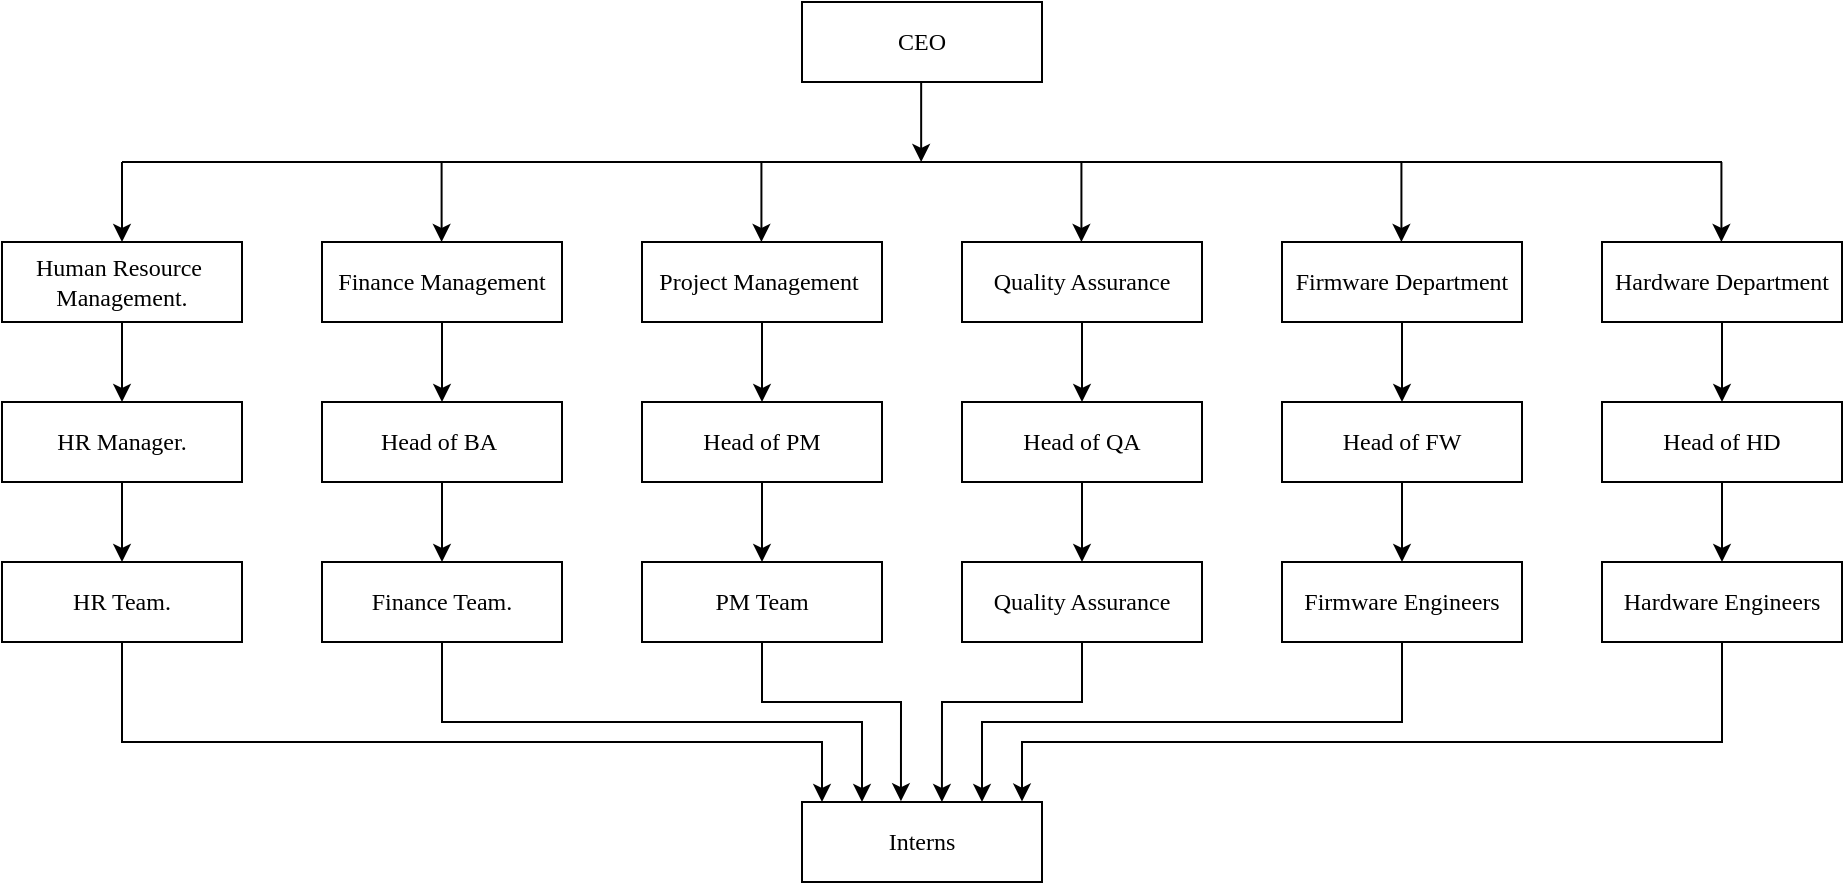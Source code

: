 <mxfile version="26.0.13">
  <diagram name="Page-1" id="_LMom72wvoVoLXSkA_UL">
    <mxGraphModel dx="1210" dy="850" grid="1" gridSize="10" guides="1" tooltips="1" connect="1" arrows="1" fold="1" page="1" pageScale="1" pageWidth="850" pageHeight="1100" math="0" shadow="0">
      <root>
        <mxCell id="0" />
        <mxCell id="1" parent="0" />
        <mxCell id="AdFQi3-e6Z1yh6_-mYFR-1" value="&lt;font face=&quot;Times New Roman&quot;&gt;CEO&lt;/font&gt;" style="rounded=0;whiteSpace=wrap;html=1;strokeWidth=1;" vertex="1" parent="1">
          <mxGeometry x="440" y="40" width="120" height="40" as="geometry" />
        </mxCell>
        <mxCell id="AdFQi3-e6Z1yh6_-mYFR-24" value="" style="edgeStyle=orthogonalEdgeStyle;rounded=0;orthogonalLoop=1;jettySize=auto;html=1;strokeWidth=1;" edge="1" parent="1" source="AdFQi3-e6Z1yh6_-mYFR-2" target="AdFQi3-e6Z1yh6_-mYFR-23">
          <mxGeometry relative="1" as="geometry" />
        </mxCell>
        <mxCell id="AdFQi3-e6Z1yh6_-mYFR-2" value="&lt;font face=&quot;Times New Roman&quot;&gt;Human Resource&amp;nbsp;&lt;br&gt;Management.&lt;/font&gt;" style="rounded=0;whiteSpace=wrap;html=1;strokeWidth=1;" vertex="1" parent="1">
          <mxGeometry x="40" y="160" width="120" height="40" as="geometry" />
        </mxCell>
        <mxCell id="AdFQi3-e6Z1yh6_-mYFR-30" value="" style="edgeStyle=orthogonalEdgeStyle;rounded=0;orthogonalLoop=1;jettySize=auto;html=1;strokeWidth=1;" edge="1" parent="1" source="AdFQi3-e6Z1yh6_-mYFR-3" target="AdFQi3-e6Z1yh6_-mYFR-29">
          <mxGeometry relative="1" as="geometry" />
        </mxCell>
        <mxCell id="AdFQi3-e6Z1yh6_-mYFR-3" value="&lt;span style=&quot;font-family: &amp;quot;Times New Roman&amp;quot;;&quot;&gt;Finance Management&lt;/span&gt;" style="rounded=0;whiteSpace=wrap;html=1;strokeWidth=1;" vertex="1" parent="1">
          <mxGeometry x="200" y="160" width="120" height="40" as="geometry" />
        </mxCell>
        <mxCell id="AdFQi3-e6Z1yh6_-mYFR-34" value="" style="edgeStyle=orthogonalEdgeStyle;rounded=0;orthogonalLoop=1;jettySize=auto;html=1;strokeWidth=1;" edge="1" parent="1" source="AdFQi3-e6Z1yh6_-mYFR-4" target="AdFQi3-e6Z1yh6_-mYFR-33">
          <mxGeometry relative="1" as="geometry" />
        </mxCell>
        <mxCell id="AdFQi3-e6Z1yh6_-mYFR-4" value="&lt;span style=&quot;font-family: &amp;quot;Times New Roman&amp;quot;;&quot;&gt;Project Management&amp;nbsp;&lt;/span&gt;" style="rounded=0;whiteSpace=wrap;html=1;strokeWidth=1;" vertex="1" parent="1">
          <mxGeometry x="360" y="160" width="120" height="40" as="geometry" />
        </mxCell>
        <mxCell id="AdFQi3-e6Z1yh6_-mYFR-38" value="" style="edgeStyle=orthogonalEdgeStyle;rounded=0;orthogonalLoop=1;jettySize=auto;html=1;strokeWidth=1;" edge="1" parent="1" source="AdFQi3-e6Z1yh6_-mYFR-5" target="AdFQi3-e6Z1yh6_-mYFR-37">
          <mxGeometry relative="1" as="geometry" />
        </mxCell>
        <mxCell id="AdFQi3-e6Z1yh6_-mYFR-5" value="&lt;span style=&quot;font-family: &amp;quot;Times New Roman&amp;quot;;&quot;&gt;Quality Assurance&lt;/span&gt;" style="rounded=0;whiteSpace=wrap;html=1;strokeWidth=1;" vertex="1" parent="1">
          <mxGeometry x="520" y="160" width="120" height="40" as="geometry" />
        </mxCell>
        <mxCell id="AdFQi3-e6Z1yh6_-mYFR-9" value="" style="endArrow=none;html=1;rounded=0;strokeWidth=1;" edge="1" parent="1">
          <mxGeometry width="50" height="50" relative="1" as="geometry">
            <mxPoint x="100" y="120" as="sourcePoint" />
            <mxPoint x="900" y="120" as="targetPoint" />
            <Array as="points">
              <mxPoint x="340" y="120" />
            </Array>
          </mxGeometry>
        </mxCell>
        <mxCell id="AdFQi3-e6Z1yh6_-mYFR-11" value="" style="endArrow=classic;html=1;rounded=0;strokeWidth=1;" edge="1" parent="1" target="AdFQi3-e6Z1yh6_-mYFR-2">
          <mxGeometry width="50" height="50" relative="1" as="geometry">
            <mxPoint x="100" y="120" as="sourcePoint" />
            <mxPoint x="370" y="330" as="targetPoint" />
          </mxGeometry>
        </mxCell>
        <mxCell id="AdFQi3-e6Z1yh6_-mYFR-12" value="" style="endArrow=classic;html=1;rounded=0;strokeWidth=1;" edge="1" parent="1">
          <mxGeometry width="50" height="50" relative="1" as="geometry">
            <mxPoint x="259.8" y="120" as="sourcePoint" />
            <mxPoint x="259.8" y="160" as="targetPoint" />
          </mxGeometry>
        </mxCell>
        <mxCell id="AdFQi3-e6Z1yh6_-mYFR-15" value="" style="endArrow=classic;html=1;rounded=0;strokeWidth=1;" edge="1" parent="1">
          <mxGeometry width="50" height="50" relative="1" as="geometry">
            <mxPoint x="419.71" y="120" as="sourcePoint" />
            <mxPoint x="419.71" y="160" as="targetPoint" />
          </mxGeometry>
        </mxCell>
        <mxCell id="AdFQi3-e6Z1yh6_-mYFR-17" value="" style="endArrow=classic;html=1;rounded=0;strokeWidth=1;" edge="1" parent="1">
          <mxGeometry width="50" height="50" relative="1" as="geometry">
            <mxPoint x="579.71" y="120" as="sourcePoint" />
            <mxPoint x="579.71" y="160" as="targetPoint" />
          </mxGeometry>
        </mxCell>
        <mxCell id="AdFQi3-e6Z1yh6_-mYFR-18" value="" style="endArrow=classic;html=1;rounded=0;strokeWidth=1;" edge="1" parent="1">
          <mxGeometry width="50" height="50" relative="1" as="geometry">
            <mxPoint x="499.58" y="80" as="sourcePoint" />
            <mxPoint x="499.58" y="120" as="targetPoint" />
          </mxGeometry>
        </mxCell>
        <mxCell id="AdFQi3-e6Z1yh6_-mYFR-28" value="" style="edgeStyle=orthogonalEdgeStyle;rounded=0;orthogonalLoop=1;jettySize=auto;html=1;strokeWidth=1;" edge="1" parent="1" source="AdFQi3-e6Z1yh6_-mYFR-23" target="AdFQi3-e6Z1yh6_-mYFR-27">
          <mxGeometry relative="1" as="geometry" />
        </mxCell>
        <mxCell id="AdFQi3-e6Z1yh6_-mYFR-23" value="&lt;font face=&quot;Times New Roman&quot;&gt;HR Manager.&lt;/font&gt;" style="rounded=0;whiteSpace=wrap;html=1;strokeWidth=1;" vertex="1" parent="1">
          <mxGeometry x="40" y="240" width="120" height="40" as="geometry" />
        </mxCell>
        <mxCell id="AdFQi3-e6Z1yh6_-mYFR-27" value="&lt;font face=&quot;Times New Roman&quot;&gt;HR Team.&lt;/font&gt;" style="rounded=0;whiteSpace=wrap;html=1;strokeWidth=1;" vertex="1" parent="1">
          <mxGeometry x="40" y="320" width="120" height="40" as="geometry" />
        </mxCell>
        <mxCell id="AdFQi3-e6Z1yh6_-mYFR-32" value="" style="edgeStyle=orthogonalEdgeStyle;rounded=0;orthogonalLoop=1;jettySize=auto;html=1;strokeWidth=1;" edge="1" parent="1" source="AdFQi3-e6Z1yh6_-mYFR-29" target="AdFQi3-e6Z1yh6_-mYFR-31">
          <mxGeometry relative="1" as="geometry" />
        </mxCell>
        <mxCell id="AdFQi3-e6Z1yh6_-mYFR-29" value="&lt;span style=&quot;font-family: &amp;quot;Times New Roman&amp;quot;;&quot;&gt;Head of BA&amp;nbsp;&lt;/span&gt;" style="rounded=0;whiteSpace=wrap;html=1;strokeWidth=1;" vertex="1" parent="1">
          <mxGeometry x="200" y="240" width="120" height="40" as="geometry" />
        </mxCell>
        <mxCell id="AdFQi3-e6Z1yh6_-mYFR-31" value="&lt;font face=&quot;Times New Roman&quot;&gt;Finance Team.&lt;/font&gt;" style="rounded=0;whiteSpace=wrap;html=1;strokeWidth=1;" vertex="1" parent="1">
          <mxGeometry x="200" y="320" width="120" height="40" as="geometry" />
        </mxCell>
        <mxCell id="AdFQi3-e6Z1yh6_-mYFR-36" value="" style="edgeStyle=orthogonalEdgeStyle;rounded=0;orthogonalLoop=1;jettySize=auto;html=1;strokeWidth=1;" edge="1" parent="1" source="AdFQi3-e6Z1yh6_-mYFR-33" target="AdFQi3-e6Z1yh6_-mYFR-35">
          <mxGeometry relative="1" as="geometry" />
        </mxCell>
        <mxCell id="AdFQi3-e6Z1yh6_-mYFR-33" value="&lt;font face=&quot;Times New Roman&quot;&gt;Head of PM&lt;/font&gt;" style="rounded=0;whiteSpace=wrap;html=1;strokeWidth=1;" vertex="1" parent="1">
          <mxGeometry x="360" y="240" width="120" height="40" as="geometry" />
        </mxCell>
        <mxCell id="AdFQi3-e6Z1yh6_-mYFR-77" style="edgeStyle=orthogonalEdgeStyle;rounded=0;orthogonalLoop=1;jettySize=auto;html=1;entryX=0.329;entryY=-0.01;entryDx=0;entryDy=0;entryPerimeter=0;exitX=0.5;exitY=1;exitDx=0;exitDy=0;" edge="1" parent="1" source="AdFQi3-e6Z1yh6_-mYFR-35">
          <mxGeometry relative="1" as="geometry">
            <mxPoint x="489.47" y="439.6" as="targetPoint" />
            <mxPoint x="430.002" y="360" as="sourcePoint" />
            <Array as="points">
              <mxPoint x="420" y="390" />
              <mxPoint x="490" y="390" />
            </Array>
          </mxGeometry>
        </mxCell>
        <mxCell id="AdFQi3-e6Z1yh6_-mYFR-35" value="&lt;span style=&quot;font-family: &amp;quot;Times New Roman&amp;quot;;&quot;&gt;PM Team&lt;/span&gt;" style="rounded=0;whiteSpace=wrap;html=1;strokeWidth=1;" vertex="1" parent="1">
          <mxGeometry x="360" y="320" width="120" height="40" as="geometry" />
        </mxCell>
        <mxCell id="AdFQi3-e6Z1yh6_-mYFR-40" value="" style="edgeStyle=orthogonalEdgeStyle;rounded=0;orthogonalLoop=1;jettySize=auto;html=1;strokeWidth=1;" edge="1" parent="1" source="AdFQi3-e6Z1yh6_-mYFR-37" target="AdFQi3-e6Z1yh6_-mYFR-39">
          <mxGeometry relative="1" as="geometry" />
        </mxCell>
        <mxCell id="AdFQi3-e6Z1yh6_-mYFR-37" value="&lt;font face=&quot;Times New Roman&quot;&gt;Head of QA&lt;/font&gt;" style="rounded=0;whiteSpace=wrap;html=1;strokeWidth=1;" vertex="1" parent="1">
          <mxGeometry x="520" y="240" width="120" height="40" as="geometry" />
        </mxCell>
        <mxCell id="AdFQi3-e6Z1yh6_-mYFR-39" value="&lt;span style=&quot;font-family: &amp;quot;Times New Roman&amp;quot;;&quot;&gt;Quality Assurance&lt;/span&gt;" style="rounded=0;whiteSpace=wrap;html=1;strokeWidth=1;" vertex="1" parent="1">
          <mxGeometry x="520" y="320" width="120" height="40" as="geometry" />
        </mxCell>
        <mxCell id="AdFQi3-e6Z1yh6_-mYFR-56" value="" style="edgeStyle=orthogonalEdgeStyle;rounded=0;orthogonalLoop=1;jettySize=auto;html=1;strokeWidth=1;" edge="1" source="AdFQi3-e6Z1yh6_-mYFR-57" target="AdFQi3-e6Z1yh6_-mYFR-60" parent="1">
          <mxGeometry relative="1" as="geometry" />
        </mxCell>
        <mxCell id="AdFQi3-e6Z1yh6_-mYFR-57" value="&lt;span style=&quot;font-family: &amp;quot;Times New Roman&amp;quot;;&quot;&gt;Firmware Department&lt;/span&gt;" style="rounded=0;whiteSpace=wrap;html=1;strokeWidth=1;" vertex="1" parent="1">
          <mxGeometry x="680" y="160" width="120" height="40" as="geometry" />
        </mxCell>
        <mxCell id="AdFQi3-e6Z1yh6_-mYFR-58" value="" style="endArrow=classic;html=1;rounded=0;strokeWidth=1;" edge="1" parent="1">
          <mxGeometry width="50" height="50" relative="1" as="geometry">
            <mxPoint x="739.71" y="120" as="sourcePoint" />
            <mxPoint x="739.71" y="160" as="targetPoint" />
          </mxGeometry>
        </mxCell>
        <mxCell id="AdFQi3-e6Z1yh6_-mYFR-59" value="" style="edgeStyle=orthogonalEdgeStyle;rounded=0;orthogonalLoop=1;jettySize=auto;html=1;strokeWidth=1;" edge="1" source="AdFQi3-e6Z1yh6_-mYFR-60" target="AdFQi3-e6Z1yh6_-mYFR-61" parent="1">
          <mxGeometry relative="1" as="geometry" />
        </mxCell>
        <mxCell id="AdFQi3-e6Z1yh6_-mYFR-60" value="&lt;font face=&quot;Times New Roman&quot;&gt;Head of FW&lt;/font&gt;" style="rounded=0;whiteSpace=wrap;html=1;strokeWidth=1;" vertex="1" parent="1">
          <mxGeometry x="680" y="240" width="120" height="40" as="geometry" />
        </mxCell>
        <mxCell id="AdFQi3-e6Z1yh6_-mYFR-79" style="edgeStyle=orthogonalEdgeStyle;rounded=0;orthogonalLoop=1;jettySize=auto;html=1;entryX=0.75;entryY=0;entryDx=0;entryDy=0;" edge="1" parent="1" source="AdFQi3-e6Z1yh6_-mYFR-61" target="AdFQi3-e6Z1yh6_-mYFR-74">
          <mxGeometry relative="1" as="geometry">
            <mxPoint x="730" y="440" as="targetPoint" />
            <Array as="points">
              <mxPoint x="740" y="400" />
              <mxPoint x="530" y="400" />
            </Array>
          </mxGeometry>
        </mxCell>
        <mxCell id="AdFQi3-e6Z1yh6_-mYFR-61" value="&lt;span style=&quot;font-family: &amp;quot;Times New Roman&amp;quot;;&quot;&gt;Firmware Engineers&lt;/span&gt;" style="rounded=0;whiteSpace=wrap;html=1;strokeWidth=1;" vertex="1" parent="1">
          <mxGeometry x="680" y="320" width="120" height="40" as="geometry" />
        </mxCell>
        <mxCell id="AdFQi3-e6Z1yh6_-mYFR-68" value="" style="edgeStyle=orthogonalEdgeStyle;rounded=0;orthogonalLoop=1;jettySize=auto;html=1;strokeWidth=1;" edge="1" source="AdFQi3-e6Z1yh6_-mYFR-69" target="AdFQi3-e6Z1yh6_-mYFR-72" parent="1">
          <mxGeometry relative="1" as="geometry" />
        </mxCell>
        <mxCell id="AdFQi3-e6Z1yh6_-mYFR-69" value="&lt;span style=&quot;font-family: &amp;quot;Times New Roman&amp;quot;;&quot;&gt;Hardware Department&lt;/span&gt;" style="rounded=0;whiteSpace=wrap;html=1;strokeWidth=1;" vertex="1" parent="1">
          <mxGeometry x="840" y="160" width="120" height="40" as="geometry" />
        </mxCell>
        <mxCell id="AdFQi3-e6Z1yh6_-mYFR-70" value="" style="endArrow=classic;html=1;rounded=0;strokeWidth=1;" edge="1" parent="1">
          <mxGeometry width="50" height="50" relative="1" as="geometry">
            <mxPoint x="899.71" y="120" as="sourcePoint" />
            <mxPoint x="899.71" y="160" as="targetPoint" />
          </mxGeometry>
        </mxCell>
        <mxCell id="AdFQi3-e6Z1yh6_-mYFR-71" value="" style="edgeStyle=orthogonalEdgeStyle;rounded=0;orthogonalLoop=1;jettySize=auto;html=1;strokeWidth=1;" edge="1" source="AdFQi3-e6Z1yh6_-mYFR-72" target="AdFQi3-e6Z1yh6_-mYFR-73" parent="1">
          <mxGeometry relative="1" as="geometry" />
        </mxCell>
        <mxCell id="AdFQi3-e6Z1yh6_-mYFR-72" value="&lt;font face=&quot;Times New Roman&quot;&gt;Head of HD&lt;/font&gt;" style="rounded=0;whiteSpace=wrap;html=1;strokeWidth=1;" vertex="1" parent="1">
          <mxGeometry x="840" y="240" width="120" height="40" as="geometry" />
        </mxCell>
        <mxCell id="AdFQi3-e6Z1yh6_-mYFR-73" value="&lt;span style=&quot;font-family: &amp;quot;Times New Roman&amp;quot;;&quot;&gt;Hardware Engineers&lt;/span&gt;" style="rounded=0;whiteSpace=wrap;html=1;strokeWidth=1;" vertex="1" parent="1">
          <mxGeometry x="840" y="320" width="120" height="40" as="geometry" />
        </mxCell>
        <mxCell id="AdFQi3-e6Z1yh6_-mYFR-74" value="&lt;font face=&quot;Times New Roman&quot;&gt;Interns&lt;/font&gt;" style="rounded=0;whiteSpace=wrap;html=1;" vertex="1" parent="1">
          <mxGeometry x="440" y="440" width="120" height="40" as="geometry" />
        </mxCell>
        <mxCell id="AdFQi3-e6Z1yh6_-mYFR-75" value="" style="endArrow=classic;html=1;rounded=0;exitX=0.5;exitY=1;exitDx=0;exitDy=0;" edge="1" parent="1" source="AdFQi3-e6Z1yh6_-mYFR-27">
          <mxGeometry width="50" height="50" relative="1" as="geometry">
            <mxPoint x="420" y="360" as="sourcePoint" />
            <mxPoint x="450" y="440" as="targetPoint" />
            <Array as="points">
              <mxPoint x="100" y="410" />
              <mxPoint x="270" y="410" />
              <mxPoint x="370" y="410" />
              <mxPoint x="450" y="410" />
              <mxPoint x="450" y="420" />
              <mxPoint x="450" y="440" />
            </Array>
          </mxGeometry>
        </mxCell>
        <mxCell id="AdFQi3-e6Z1yh6_-mYFR-76" style="edgeStyle=orthogonalEdgeStyle;rounded=0;orthogonalLoop=1;jettySize=auto;html=1;exitX=0.5;exitY=1;exitDx=0;exitDy=0;entryX=0.25;entryY=0;entryDx=0;entryDy=0;" edge="1" parent="1" source="AdFQi3-e6Z1yh6_-mYFR-31" target="AdFQi3-e6Z1yh6_-mYFR-74">
          <mxGeometry relative="1" as="geometry">
            <mxPoint x="480" y="440" as="targetPoint" />
          </mxGeometry>
        </mxCell>
        <mxCell id="AdFQi3-e6Z1yh6_-mYFR-78" style="edgeStyle=orthogonalEdgeStyle;rounded=0;orthogonalLoop=1;jettySize=auto;html=1;entryX=0.583;entryY=0;entryDx=0;entryDy=0;entryPerimeter=0;" edge="1" parent="1" source="AdFQi3-e6Z1yh6_-mYFR-39" target="AdFQi3-e6Z1yh6_-mYFR-74">
          <mxGeometry relative="1" as="geometry">
            <Array as="points">
              <mxPoint x="580" y="390" />
              <mxPoint x="510" y="390" />
            </Array>
          </mxGeometry>
        </mxCell>
        <mxCell id="AdFQi3-e6Z1yh6_-mYFR-80" style="edgeStyle=orthogonalEdgeStyle;rounded=0;orthogonalLoop=1;jettySize=auto;html=1;entryX=0.92;entryY=-0.004;entryDx=0;entryDy=0;entryPerimeter=0;" edge="1" parent="1" source="AdFQi3-e6Z1yh6_-mYFR-73" target="AdFQi3-e6Z1yh6_-mYFR-74">
          <mxGeometry relative="1" as="geometry">
            <Array as="points">
              <mxPoint x="900" y="410" />
              <mxPoint x="550" y="410" />
              <mxPoint x="550" y="440" />
            </Array>
          </mxGeometry>
        </mxCell>
      </root>
    </mxGraphModel>
  </diagram>
</mxfile>
